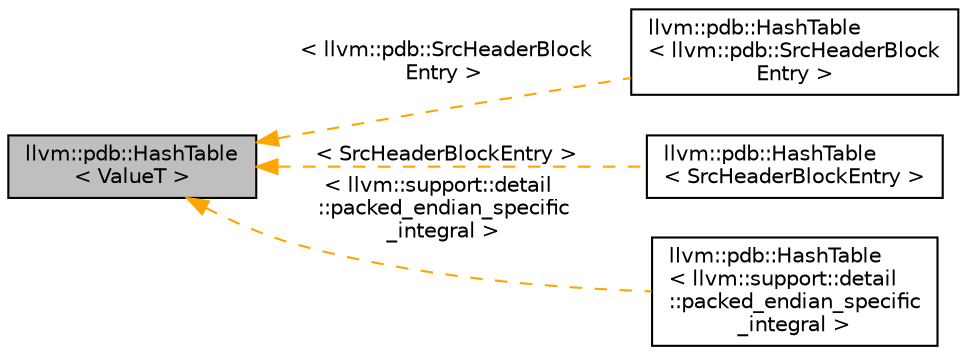 digraph "llvm::pdb::HashTable&lt; ValueT &gt;"
{
 // LATEX_PDF_SIZE
  bgcolor="transparent";
  edge [fontname="Helvetica",fontsize="10",labelfontname="Helvetica",labelfontsize="10"];
  node [fontname="Helvetica",fontsize="10",shape=record];
  rankdir="LR";
  Node1 [label="llvm::pdb::HashTable\l\< ValueT \>",height=0.2,width=0.4,color="black", fillcolor="grey75", style="filled", fontcolor="black",tooltip=" "];
  Node1 -> Node2 [dir="back",color="orange",fontsize="10",style="dashed",label=" \< llvm::pdb::SrcHeaderBlock\lEntry \>" ,fontname="Helvetica"];
  Node2 [label="llvm::pdb::HashTable\l\< llvm::pdb::SrcHeaderBlock\lEntry \>",height=0.2,width=0.4,color="black",URL="$classllvm_1_1pdb_1_1HashTable.html",tooltip=" "];
  Node1 -> Node3 [dir="back",color="orange",fontsize="10",style="dashed",label=" \< SrcHeaderBlockEntry \>" ,fontname="Helvetica"];
  Node3 [label="llvm::pdb::HashTable\l\< SrcHeaderBlockEntry \>",height=0.2,width=0.4,color="black",URL="$classllvm_1_1pdb_1_1HashTable.html",tooltip=" "];
  Node1 -> Node4 [dir="back",color="orange",fontsize="10",style="dashed",label=" \< llvm::support::detail\l::packed_endian_specific\l_integral \>" ,fontname="Helvetica"];
  Node4 [label="llvm::pdb::HashTable\l\< llvm::support::detail\l::packed_endian_specific\l_integral \>",height=0.2,width=0.4,color="black",URL="$classllvm_1_1pdb_1_1HashTable.html",tooltip=" "];
}
